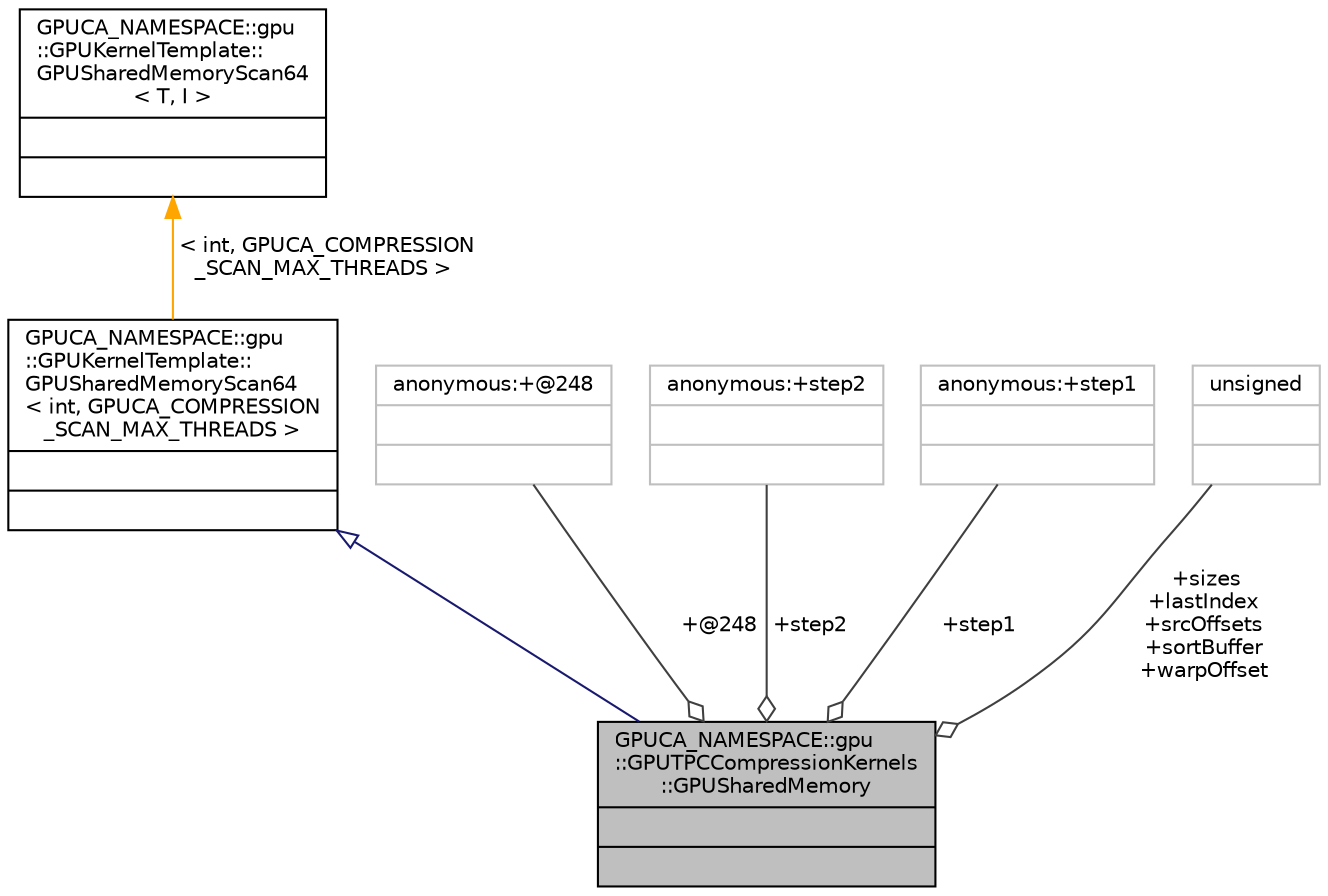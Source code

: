 digraph "GPUCA_NAMESPACE::gpu::GPUTPCCompressionKernels::GPUSharedMemory"
{
 // INTERACTIVE_SVG=YES
  bgcolor="transparent";
  edge [fontname="Helvetica",fontsize="10",labelfontname="Helvetica",labelfontsize="10"];
  node [fontname="Helvetica",fontsize="10",shape=record];
  Node3 [label="{GPUCA_NAMESPACE::gpu\l::GPUTPCCompressionKernels\l::GPUSharedMemory\n||}",height=0.2,width=0.4,color="black", fillcolor="grey75", style="filled", fontcolor="black"];
  Node4 -> Node3 [dir="back",color="midnightblue",fontsize="10",style="solid",arrowtail="onormal",fontname="Helvetica"];
  Node4 [label="{GPUCA_NAMESPACE::gpu\l::GPUKernelTemplate::\lGPUSharedMemoryScan64\l\< int, GPUCA_COMPRESSION\l_SCAN_MAX_THREADS \>\n||}",height=0.2,width=0.4,color="black",URL="$dd/deb/structGPUCA__NAMESPACE_1_1gpu_1_1GPUKernelTemplate_1_1GPUSharedMemoryScan64.html"];
  Node5 -> Node4 [dir="back",color="orange",fontsize="10",style="solid",label=" \< int, GPUCA_COMPRESSION\l_SCAN_MAX_THREADS \>" ,fontname="Helvetica"];
  Node5 [label="{GPUCA_NAMESPACE::gpu\l::GPUKernelTemplate::\lGPUSharedMemoryScan64\l\< T, I \>\n||}",height=0.2,width=0.4,color="black",URL="$dd/deb/structGPUCA__NAMESPACE_1_1gpu_1_1GPUKernelTemplate_1_1GPUSharedMemoryScan64.html"];
  Node6 -> Node3 [color="grey25",fontsize="10",style="solid",label=" +@248" ,arrowhead="odiamond",fontname="Helvetica"];
  Node6 [label="{anonymous:+@248\n||}",height=0.2,width=0.4,color="grey75"];
  Node7 -> Node3 [color="grey25",fontsize="10",style="solid",label=" +step2" ,arrowhead="odiamond",fontname="Helvetica"];
  Node7 [label="{anonymous:+step2\n||}",height=0.2,width=0.4,color="grey75"];
  Node8 -> Node3 [color="grey25",fontsize="10",style="solid",label=" +step1" ,arrowhead="odiamond",fontname="Helvetica"];
  Node8 [label="{anonymous:+step1\n||}",height=0.2,width=0.4,color="grey75"];
  Node9 -> Node3 [color="grey25",fontsize="10",style="solid",label=" +sizes\n+lastIndex\n+srcOffsets\n+sortBuffer\n+warpOffset" ,arrowhead="odiamond",fontname="Helvetica"];
  Node9 [label="{unsigned\n||}",height=0.2,width=0.4,color="grey75"];
}
